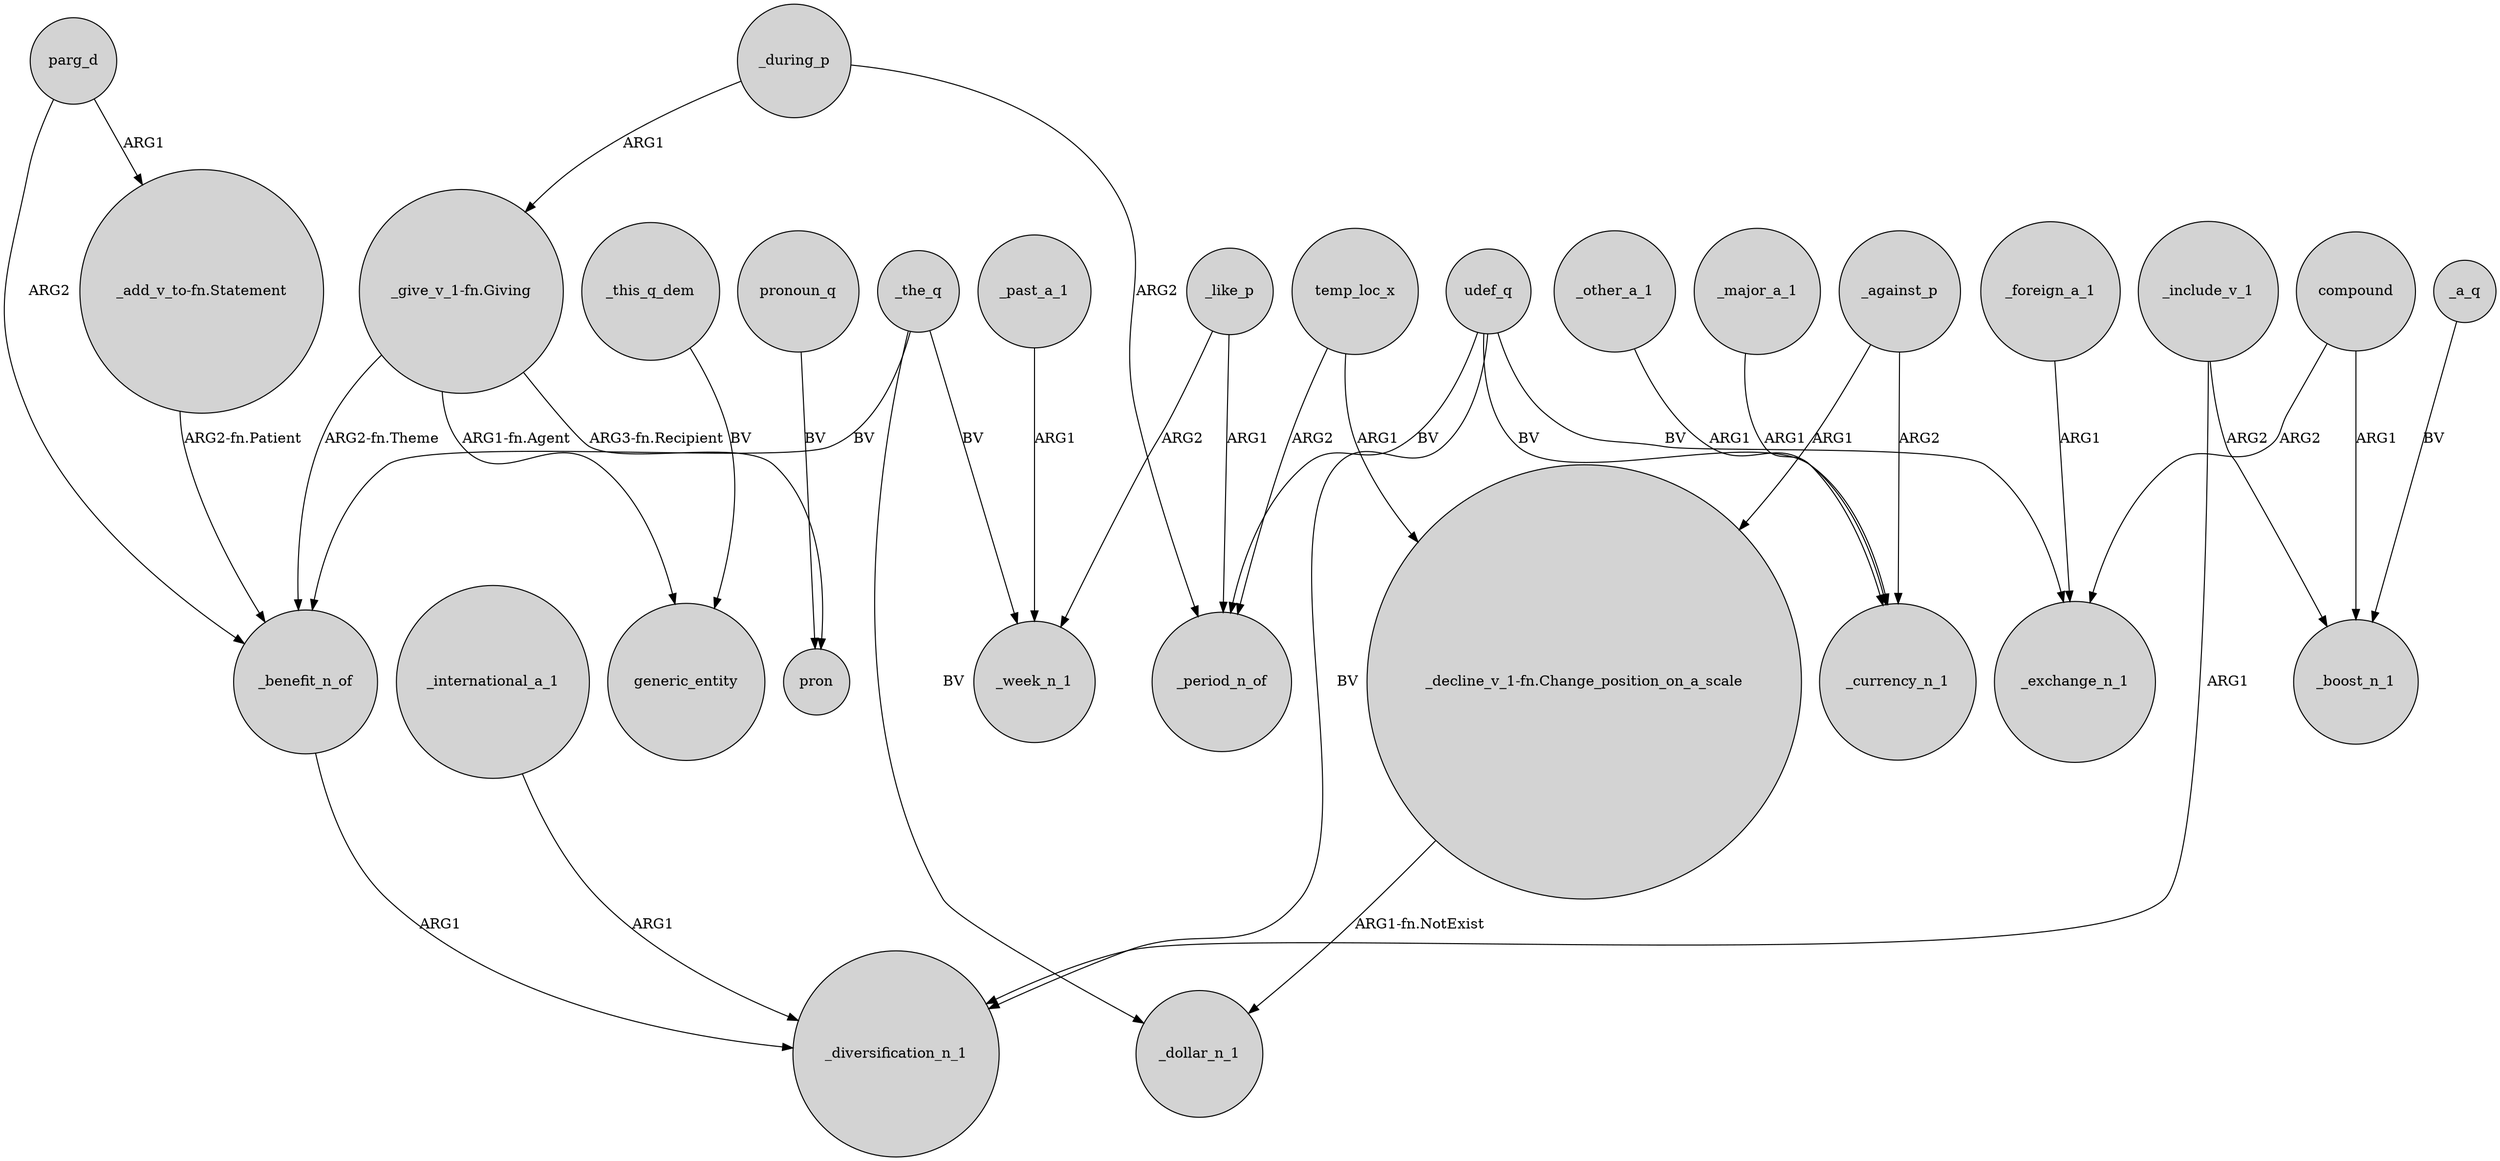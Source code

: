 digraph {
	node [shape=circle style=filled]
	_the_q -> _benefit_n_of [label=BV]
	_against_p -> "_decline_v_1-fn.Change_position_on_a_scale" [label=ARG1]
	_against_p -> _currency_n_1 [label=ARG2]
	udef_q -> _diversification_n_1 [label=BV]
	"_give_v_1-fn.Giving" -> generic_entity [label="ARG1-fn.Agent"]
	_past_a_1 -> _week_n_1 [label=ARG1]
	compound -> _boost_n_1 [label=ARG1]
	_other_a_1 -> _currency_n_1 [label=ARG1]
	_foreign_a_1 -> _exchange_n_1 [label=ARG1]
	temp_loc_x -> _period_n_of [label=ARG2]
	_include_v_1 -> _diversification_n_1 [label=ARG1]
	_the_q -> _dollar_n_1 [label=BV]
	"_decline_v_1-fn.Change_position_on_a_scale" -> _dollar_n_1 [label="ARG1-fn.NotExist"]
	parg_d -> "_add_v_to-fn.Statement" [label=ARG1]
	udef_q -> _period_n_of [label=BV]
	_a_q -> _boost_n_1 [label=BV]
	compound -> _exchange_n_1 [label=ARG2]
	parg_d -> _benefit_n_of [label=ARG2]
	_like_p -> _week_n_1 [label=ARG2]
	udef_q -> _currency_n_1 [label=BV]
	pronoun_q -> pron [label=BV]
	_during_p -> "_give_v_1-fn.Giving" [label=ARG1]
	_like_p -> _period_n_of [label=ARG1]
	"_add_v_to-fn.Statement" -> _benefit_n_of [label="ARG2-fn.Patient"]
	_this_q_dem -> generic_entity [label=BV]
	_the_q -> _week_n_1 [label=BV]
	_during_p -> _period_n_of [label=ARG2]
	_benefit_n_of -> _diversification_n_1 [label=ARG1]
	_international_a_1 -> _diversification_n_1 [label=ARG1]
	_major_a_1 -> _currency_n_1 [label=ARG1]
	temp_loc_x -> "_decline_v_1-fn.Change_position_on_a_scale" [label=ARG1]
	_include_v_1 -> _boost_n_1 [label=ARG2]
	"_give_v_1-fn.Giving" -> _benefit_n_of [label="ARG2-fn.Theme"]
	udef_q -> _exchange_n_1 [label=BV]
	"_give_v_1-fn.Giving" -> pron [label="ARG3-fn.Recipient"]
}
